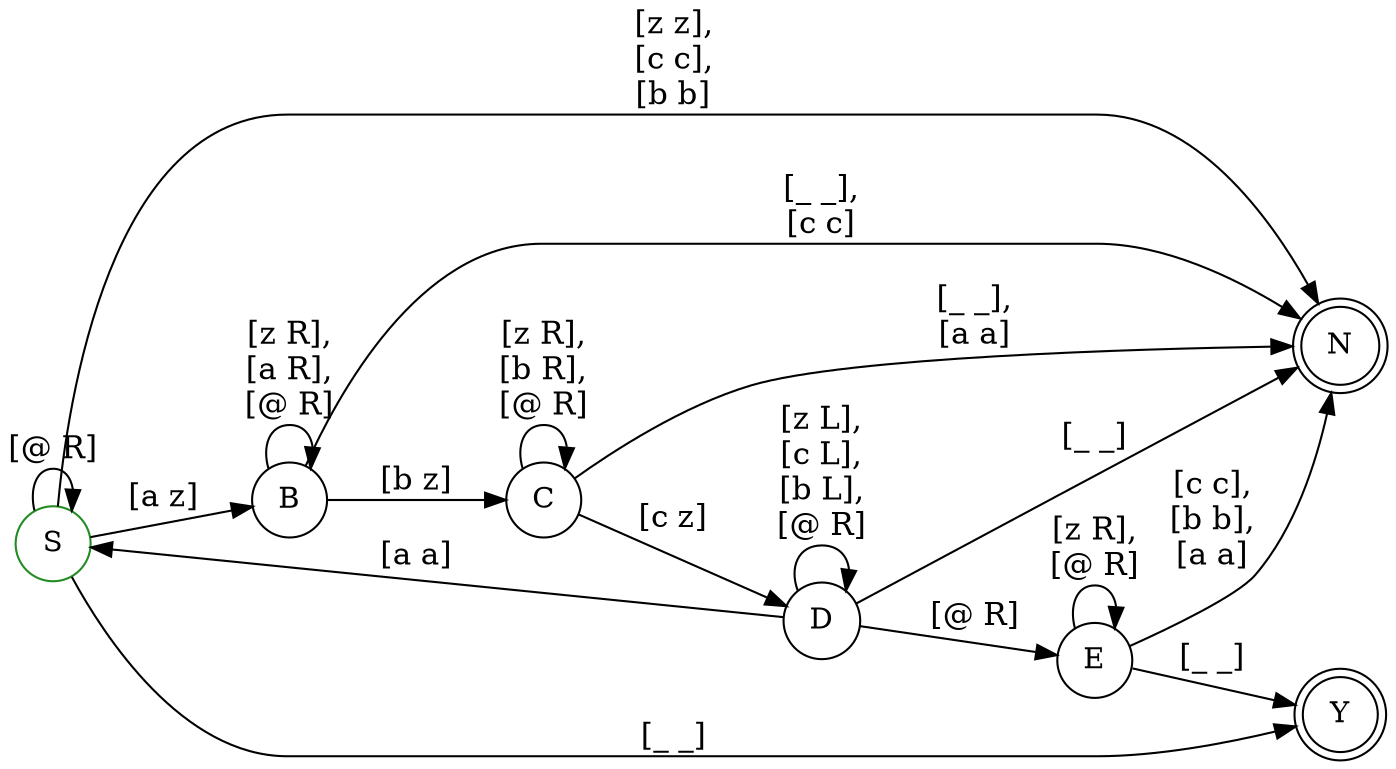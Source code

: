 digraph G {
    rankdir="LR";
    N [label="N", color="black", shape="doublecircle"];
    Y [label="Y", color="black", shape="doublecircle"];
    E [label="E", color="black", shape="circle"];
    D [label="D", color="black", shape="circle"];
    C [label="C", color="black", shape="circle"];
    B [label="B", color="black", shape="circle"];
    S [label="S", color="forestgreen", shape="circle"];
    D -> E [fontsize=15, label="[@ R]"];
    D -> N [fontsize=15, label="[_ _]"];
    D -> S [fontsize=15, label="[a a]"];
    C -> D [fontsize=15, label="[c z]"];
    C -> N [fontsize=15, label="[_ _],\n[a a]"];
    B -> N [fontsize=15, label="[_ _],\n[c c]"];
    B -> C [fontsize=15, label="[b z]"];
    E -> N [fontsize=15, label="[c c],\n[b b],\n[a a]"];
    E -> Y [fontsize=15, label="[_ _]"];
    S -> Y [fontsize=15, label="[_ _]"];
    S -> N [fontsize=15, label="[z z],\n[c c],\n[b b]"];
    S -> B [fontsize=15, label="[a z]"];
    E -> E [fontsize=15, label="[z R],\n[@ R]"];
    D -> D [fontsize=15, label="[z L],\n[c L],\n[b L],\n[@ R]"];
    C -> C [fontsize=15, label="[z R],\n[b R],\n[@ R]"];
    B -> B [fontsize=15, label="[z R],\n[a R],\n[@ R]"];
    S -> S [fontsize=15, label="[@ R]"];
}
